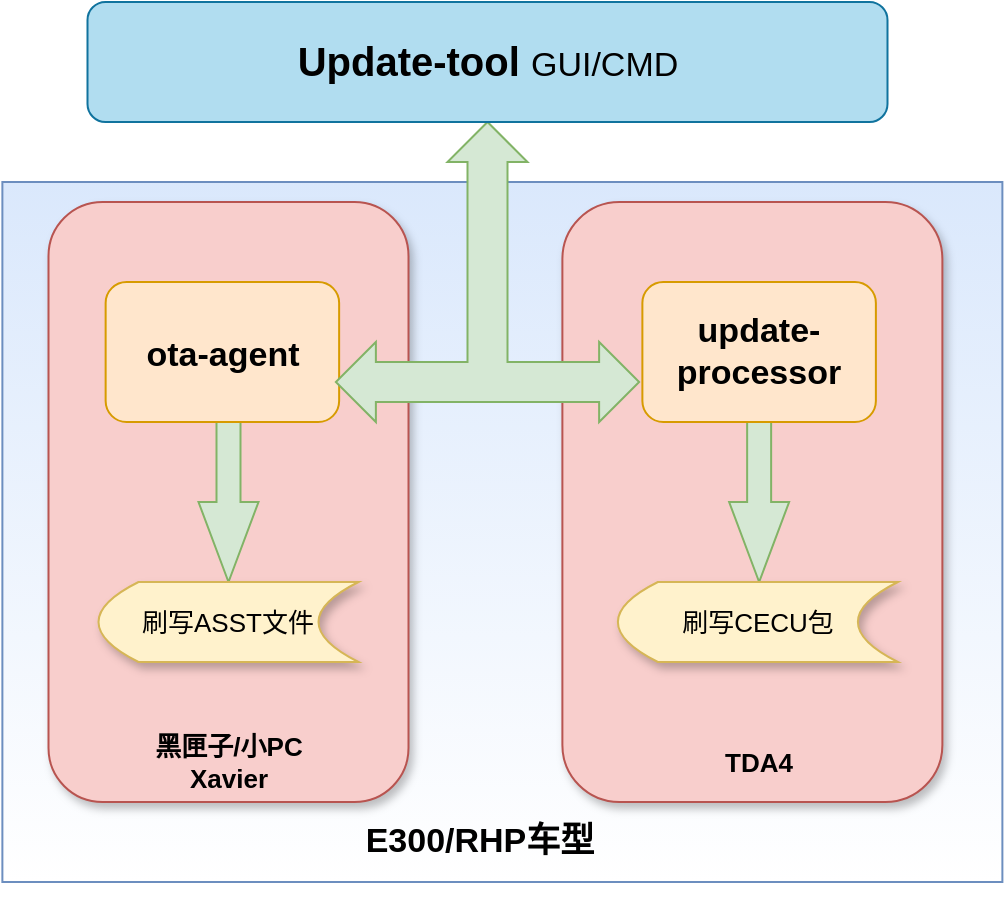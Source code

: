 <mxfile version="15.7.0" type="github"><diagram id="OErXyISDLyG2PWxQBAM1" name="第 1 页"><mxGraphModel dx="1355" dy="719" grid="1" gridSize="10" guides="1" tooltips="1" connect="1" arrows="1" fold="1" page="1" pageScale="1" pageWidth="850" pageHeight="1100" math="0" shadow="0"><root><mxCell id="0"/><mxCell id="1" parent="0"/><mxCell id="jWou2HBX2nn0JrOeR7ID-3" value="" style="rounded=0;whiteSpace=wrap;html=1;fillColor=#dae8fc;labelPosition=right;verticalLabelPosition=top;align=left;verticalAlign=bottom;strokeColor=#6c8ebf;gradientColor=#ffffff;gradientDirection=south;" vertex="1" parent="1"><mxGeometry x="184.19" y="160" width="500" height="350" as="geometry"/></mxCell><mxCell id="jWou2HBX2nn0JrOeR7ID-2" value="" style="rounded=1;whiteSpace=wrap;html=1;fillColor=#f8cecc;strokeColor=#b85450;shadow=1;" vertex="1" parent="1"><mxGeometry x="207.25" y="170" width="180" height="300" as="geometry"/></mxCell><mxCell id="jWou2HBX2nn0JrOeR7ID-4" value="" style="rounded=1;whiteSpace=wrap;html=1;fillColor=#f8cecc;strokeColor=#b85450;shadow=1;" vertex="1" parent="1"><mxGeometry x="464.19" y="170" width="190" height="300" as="geometry"/></mxCell><mxCell id="jWou2HBX2nn0JrOeR7ID-5" value="&lt;font size=&quot;1&quot;&gt;&lt;b style=&quot;font-size: 17px&quot;&gt;E300/RHP车型&lt;/b&gt;&lt;/font&gt;" style="text;html=1;strokeColor=none;fillColor=none;align=center;verticalAlign=middle;whiteSpace=wrap;rounded=0;shadow=1;" vertex="1" parent="1"><mxGeometry x="342.56" y="470" width="160" height="40" as="geometry"/></mxCell><mxCell id="jWou2HBX2nn0JrOeR7ID-6" value="" style="html=1;shadow=0;dashed=0;align=center;verticalAlign=middle;shape=mxgraph.arrows2.arrow;dy=0.6;dx=40;direction=south;notch=0;fontSize=17;fillColor=#d5e8d4;gradientDirection=south;strokeColor=#82b366;" vertex="1" parent="1"><mxGeometry x="282.25" y="280" width="30" height="80" as="geometry"/></mxCell><mxCell id="jWou2HBX2nn0JrOeR7ID-7" value="" style="html=1;shadow=0;dashed=0;align=center;verticalAlign=middle;shape=mxgraph.arrows2.arrow;dy=0.6;dx=40;direction=south;notch=0;fontSize=17;fillColor=#d5e8d4;gradientDirection=south;strokeColor=#82b366;" vertex="1" parent="1"><mxGeometry x="547.57" y="280" width="30" height="80" as="geometry"/></mxCell><mxCell id="jWou2HBX2nn0JrOeR7ID-8" value="&lt;br&gt;ota-agent" style="rounded=1;whiteSpace=wrap;html=1;shadow=0;fontSize=17;fillColor=#ffe6cc;gradientDirection=south;verticalAlign=top;strokeColor=#d79b00;align=center;horizontal=1;fontStyle=1" vertex="1" parent="1"><mxGeometry x="235.82" y="210" width="116.75" height="70" as="geometry"/></mxCell><mxCell id="jWou2HBX2nn0JrOeR7ID-10" value="update-processor" style="rounded=1;whiteSpace=wrap;html=1;shadow=0;fontSize=17;fillColor=#ffe6cc;gradientDirection=south;verticalAlign=middle;strokeColor=#d79b00;align=center;horizontal=1;fontStyle=1" vertex="1" parent="1"><mxGeometry x="504.19" y="210" width="116.75" height="70" as="geometry"/></mxCell><mxCell id="jWou2HBX2nn0JrOeR7ID-12" value="" style="html=1;shadow=0;dashed=0;align=center;verticalAlign=middle;shape=mxgraph.arrows2.triadArrow;dy=10;dx=20;arrowHead=40;fontSize=17;fillColor=#d5e8d4;gradientDirection=south;direction=east;strokeColor=#82b366;" vertex="1" parent="1"><mxGeometry x="350.94" y="130" width="151.62" height="150" as="geometry"/></mxCell><mxCell id="jWou2HBX2nn0JrOeR7ID-13" value="&lt;font&gt;&lt;b style=&quot;font-size: 20px&quot;&gt;Update-tool &lt;/b&gt;&lt;font style=&quot;font-size: 17px&quot;&gt;GUI/CMD&lt;/font&gt;&lt;/font&gt;" style="rounded=1;whiteSpace=wrap;html=1;shadow=0;fontSize=17;fillColor=#b1ddf0;gradientDirection=south;align=center;verticalAlign=middle;direction=west;strokeColor=#10739e;" vertex="1" parent="1"><mxGeometry x="226.75" y="70" width="400" height="60" as="geometry"/></mxCell><mxCell id="jWou2HBX2nn0JrOeR7ID-31" value="&lt;meta charset=&quot;utf-8&quot; style=&quot;font-size: 13px;&quot;&gt;&lt;span style=&quot;color: rgb(0, 0, 0); font-family: helvetica; font-size: 13px; font-style: normal; letter-spacing: normal; text-align: center; text-indent: 0px; text-transform: none; word-spacing: 0px; display: inline; float: none;&quot;&gt;黑匣子/小PC&lt;/span&gt;&lt;br style=&quot;color: rgb(0, 0, 0); font-family: helvetica; font-size: 13px; font-style: normal; letter-spacing: normal; text-align: center; text-indent: 0px; text-transform: none; word-spacing: 0px;&quot;&gt;&lt;span style=&quot;color: rgb(0, 0, 0); font-family: helvetica; font-size: 13px; font-style: normal; letter-spacing: normal; text-align: center; text-indent: 0px; text-transform: none; word-spacing: 0px; display: inline; float: none;&quot;&gt;Xavier&lt;/span&gt;" style="text;html=1;strokeColor=none;fillColor=none;align=center;verticalAlign=middle;whiteSpace=wrap;rounded=0;shadow=1;glass=0;sketch=0;fontSize=13;labelBackgroundColor=none;fontStyle=1" vertex="1" parent="1"><mxGeometry x="251.94" y="440" width="90.62" height="20" as="geometry"/></mxCell><mxCell id="jWou2HBX2nn0JrOeR7ID-32" value="刷写ASST文件" style="shape=dataStorage;whiteSpace=wrap;html=1;fixedSize=1;shadow=1;glass=0;labelBackgroundColor=none;sketch=0;fontSize=13;fillColor=#fff2cc;gradientDirection=south;align=center;verticalAlign=middle;strokeColor=#d6b656;" vertex="1" parent="1"><mxGeometry x="232.25" y="360" width="130" height="40" as="geometry"/></mxCell><mxCell id="jWou2HBX2nn0JrOeR7ID-34" value="刷写CECU包" style="shape=dataStorage;whiteSpace=wrap;html=1;fixedSize=1;shadow=1;glass=0;labelBackgroundColor=none;sketch=0;fontSize=13;fillColor=#fff2cc;gradientDirection=south;align=center;verticalAlign=middle;strokeColor=#d6b656;" vertex="1" parent="1"><mxGeometry x="491.94" y="360" width="140" height="40" as="geometry"/></mxCell><mxCell id="jWou2HBX2nn0JrOeR7ID-35" value="&lt;font face=&quot;helvetica&quot;&gt;TDA4&lt;/font&gt;" style="text;html=1;strokeColor=none;fillColor=none;align=center;verticalAlign=middle;whiteSpace=wrap;rounded=0;shadow=1;glass=0;sketch=0;fontSize=13;labelBackgroundColor=none;fontStyle=1" vertex="1" parent="1"><mxGeometry x="516.63" y="440" width="90.62" height="20" as="geometry"/></mxCell></root></mxGraphModel></diagram></mxfile>